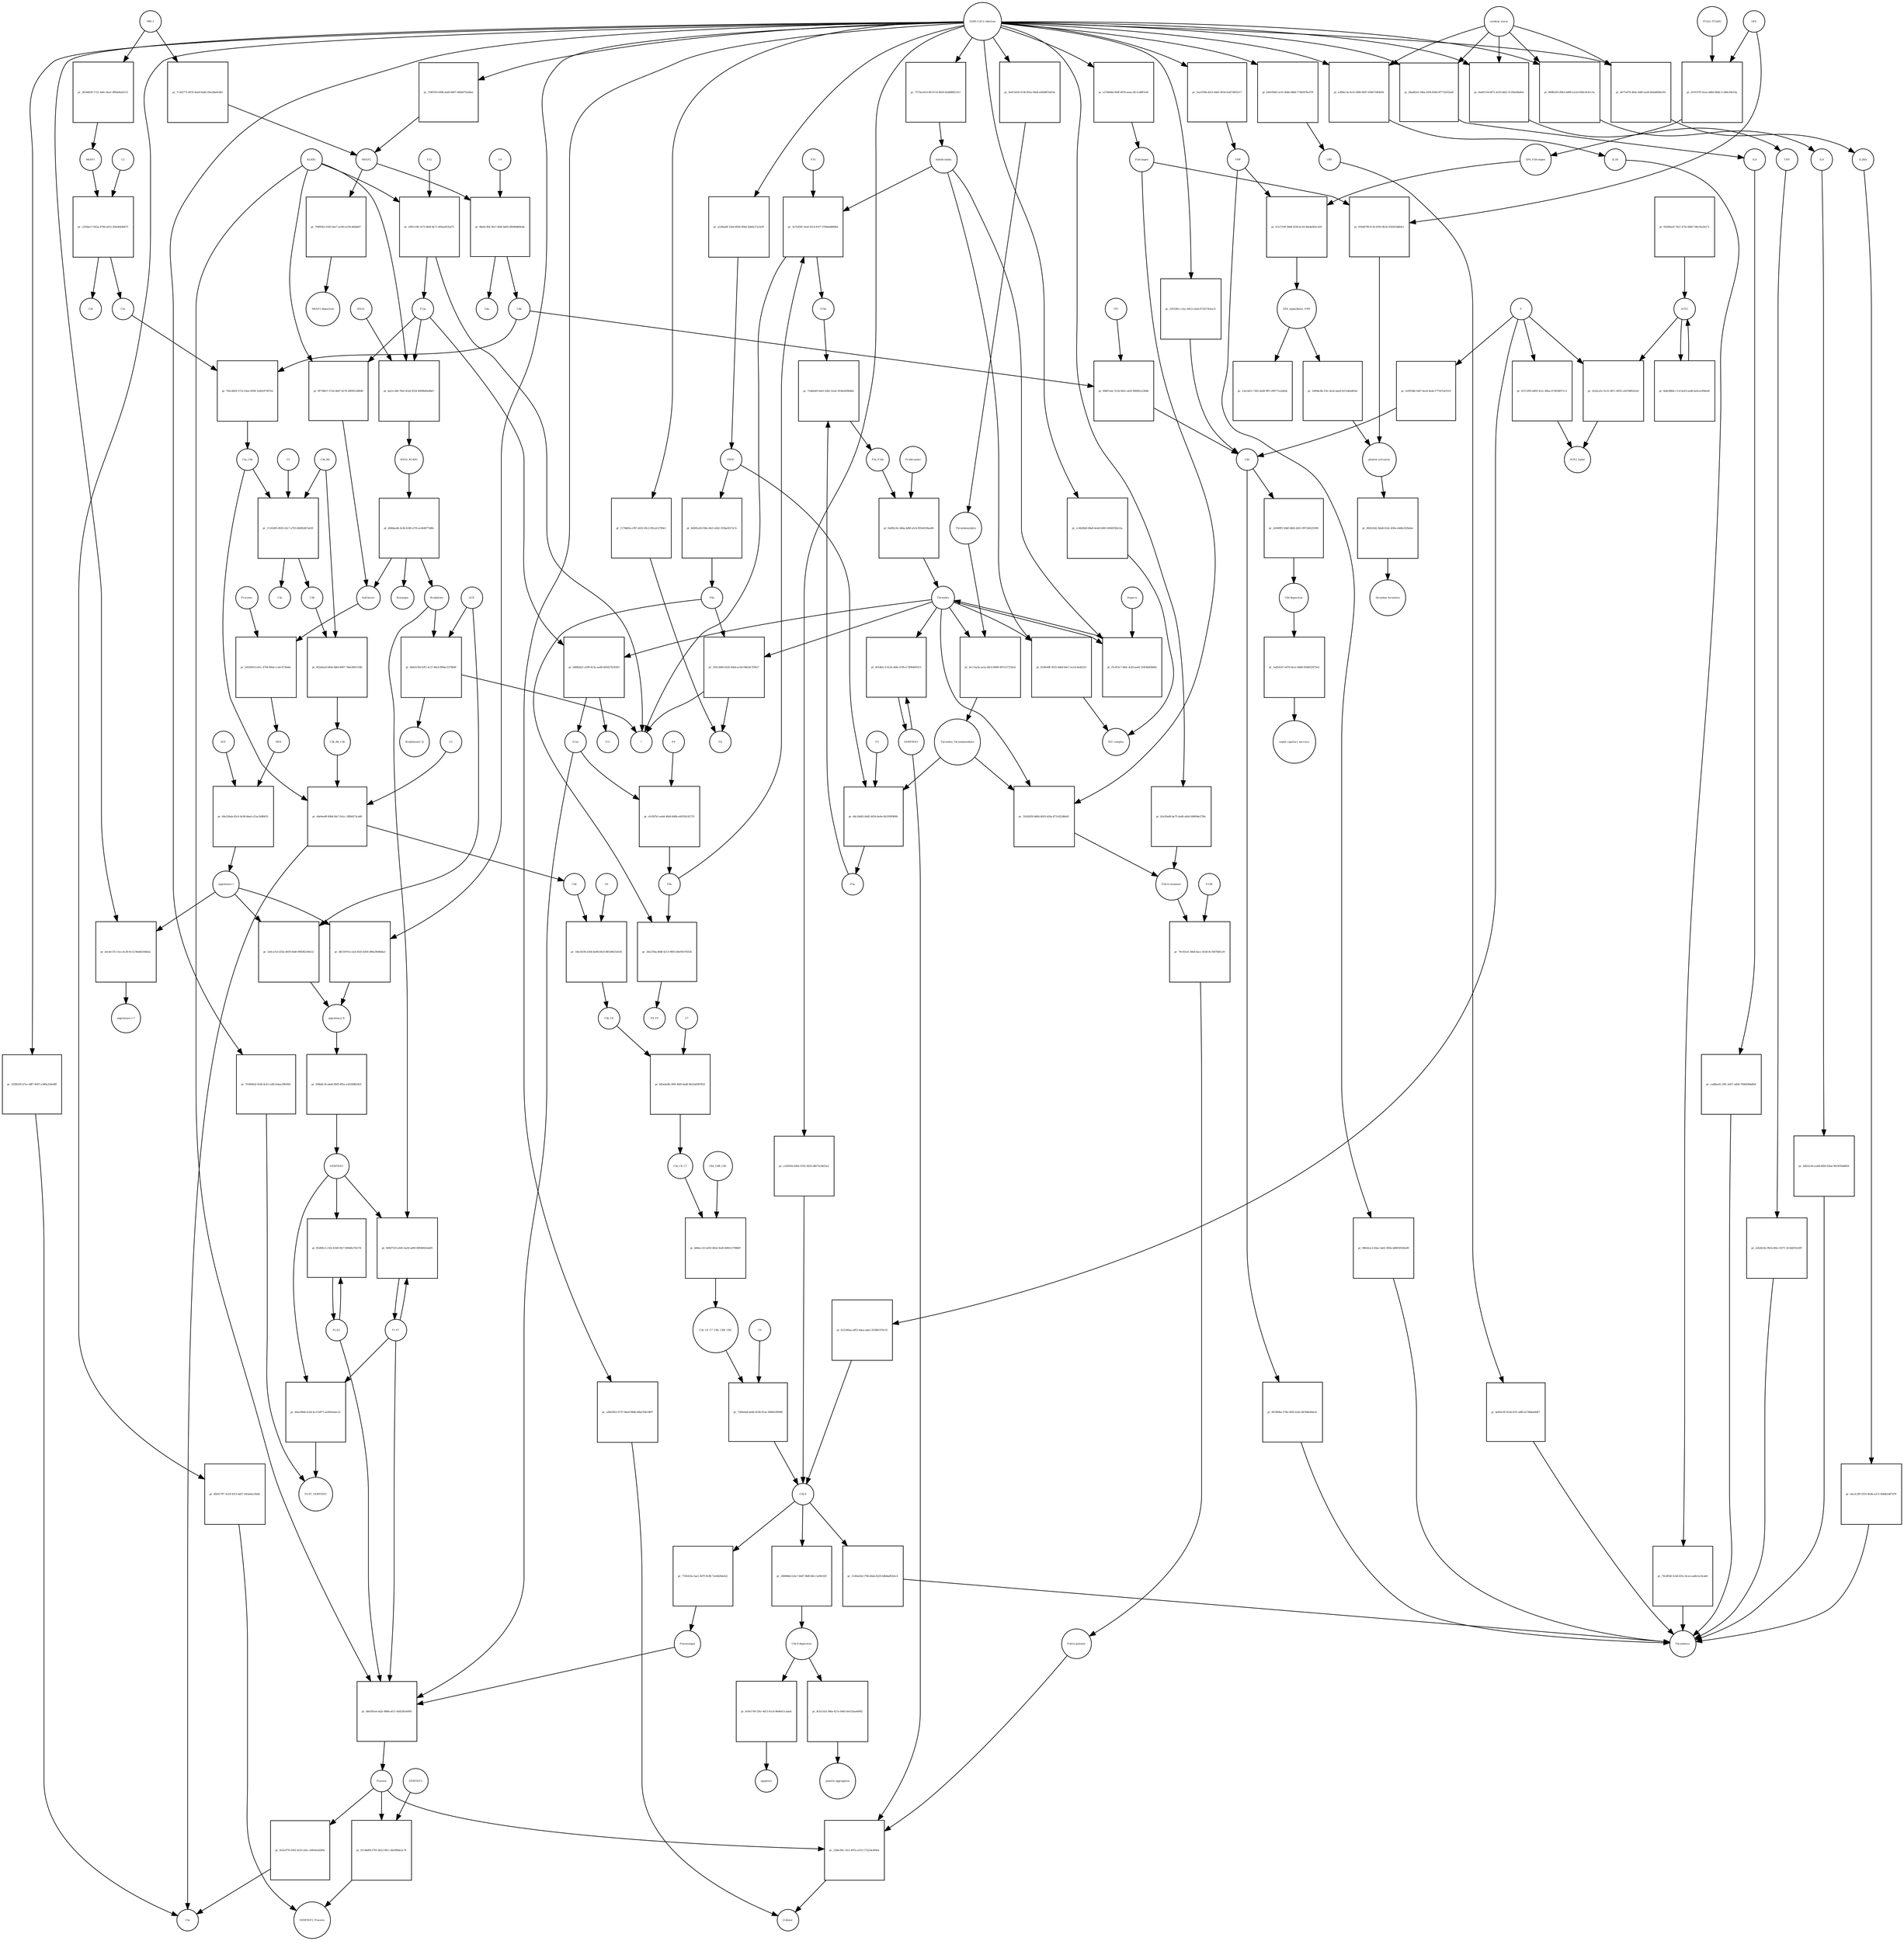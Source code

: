 strict digraph  {
C4b [annotation="", bipartite=0, cls=macromolecule, fontsize=4, label=C4b, shape=circle];
"pr_70a14829-3752-43ee-8296-32d5e9738724" [annotation="", bipartite=1, cls=process, fontsize=4, label="pr_70a14829-3752-43ee-8296-32d5e9738724", shape=square];
C2a [annotation="", bipartite=0, cls=macromolecule, fontsize=4, label=C2a, shape=circle];
C2a_C4b [annotation="", bipartite=0, cls=complex, fontsize=4, label=C2a_C4b, shape=circle];
C3b [annotation="", bipartite=0, cls=macromolecule, fontsize=4, label=C3b, shape=circle];
"pr_6f2a6ea4-b49e-4bfd-8967-74de2891518b" [annotation="", bipartite=1, cls=process, fontsize=4, label="pr_6f2a6ea4-b49e-4bfd-8967-74de2891518b", shape=square];
C3b_Bb [annotation="urn_miriam_pubmed_12440962|urn_miriam_brenda_3.4.21.47", bipartite=0, cls=complex, fontsize=4, label=C3b_Bb, shape=circle];
C3b_Bb_C3b [annotation="urn_miriam_pubmed_12440962|urn_miriam_brenda_34.4.21.47", bipartite=0, cls=complex, fontsize=4, label=C3b_Bb_C3b, shape=circle];
"pr_b9b07adc-512b-4b5c-a62f-f68081e230d6" [annotation="", bipartite=1, cls=process, fontsize=4, label="pr_b9b07adc-512b-4b5c-a62f-f68081e230d6", shape=square];
C4d [annotation="", bipartite=0, cls=macromolecule, fontsize=4, label=C4d, shape=circle];
CFI [annotation="urn_miriam_hgnc_HGNC%3A2771", bipartite=0, cls=macromolecule, fontsize=4, label=CFI, shape=circle];
"pr_2e949ff2-944f-48d5-b451-9972d4225090" [annotation="", bipartite=1, cls=process, fontsize=4, label="pr_2e949ff2-944f-48d5-b451-9972d4225090", shape=square];
"C4d deposition" [annotation="", bipartite=0, cls=phenotype, fontsize=4, label="C4d deposition", shape=circle];
"pr_1ad541b7-e870-4e1a-9d8d-954bf32875e0" [annotation="", bipartite=1, cls=process, fontsize=4, label="pr_1ad541b7-e870-4e1a-9d8d-954bf32875e0", shape=square];
"septal capillary necrosis" [annotation="", bipartite=0, cls=phenotype, fontsize=4, label="septal capillary necrosis", shape=circle];
"C5b-9" [annotation="", bipartite=0, cls=complex, fontsize=4, label="C5b-9", shape=circle];
"pr_200686b3-b2e7-44d7-9bf8-b8cc1e09c02f" [annotation="", bipartite=1, cls=process, fontsize=4, label="pr_200686b3-b2e7-44d7-9bf8-b8cc1e09c02f", shape=square];
"C5b-9 deposition" [annotation="", bipartite=0, cls=phenotype, fontsize=4, label="C5b-9 deposition", shape=circle];
"SARS-CoV-2 infection" [annotation=urn_miriam_taxonomy_2697049, bipartite=0, cls=phenotype, fontsize=4, label="SARS-CoV-2 infection", shape=circle];
"pr_42e20ad9-be75-4a40-a8a9-fd969de27fdc" [annotation="", bipartite=1, cls=process, fontsize=4, label="pr_42e20ad9-be75-4a40-a8a9-fd969de27fdc", shape=square];
"Fibrin monomer" [annotation="", bipartite=0, cls=macromolecule, fontsize=4, label="Fibrin monomer", shape=circle];
"pr_1178d65a-cf87-4432-85c2-f81a2c2780e1" [annotation="", bipartite=1, cls=process, fontsize=4, label="pr_1178d65a-cf87-4432-85c2-f81a2c2780e1", shape=square];
F8 [annotation="urn_miriam_hgnc_HGNC%3A3546", bipartite=0, cls=macromolecule, fontsize=4, label=F8, shape=circle];
"pr_7373ac64-fc89-47c6-9b59-0a9d88f52311" [annotation="", bipartite=1, cls=process, fontsize=4, label="pr_7373ac64-fc89-47c6-9b59-0a9d88f52311", shape=square];
Antithrombin [annotation="urn_miriam_hgnc_HGNC%3A775", bipartite=0, cls=macromolecule, fontsize=4, label=Antithrombin, shape=circle];
S [annotation="urn_miriam_uniprot_P0DTC2|urn_miriam_uniprot_P59594", bipartite=0, cls=macromolecule, fontsize=4, label=S, shape=circle];
"pr_027c5f95-b895-421c-88aa-473834f071c5" [annotation="", bipartite=1, cls="omitted process", fontsize=4, label="pr_027c5f95-b895-421c-88aa-473834f071c5", shape=square];
ACE2_Spike [annotation="", bipartite=0, cls=complex, fontsize=4, label=ACE2_Spike, shape=circle];
Bradykinin [annotation="urn_miriam_obo.chebi_CHEBI%3A3165", bipartite=0, cls=macromolecule, fontsize=4, label=Bradykinin, shape=circle];
"pr_0b0cb7b0-42f1-4c27-84cb-896ac5379b06" [annotation="", bipartite=1, cls=process, fontsize=4, label="pr_0b0cb7b0-42f1-4c27-84cb-896ac5379b06", shape=square];
"Bradykinin(1-5)" [annotation="", bipartite=0, cls=macromolecule, fontsize=4, label="Bradykinin(1-5)", shape=circle];
"?" [annotation="", bipartite=0, cls=macromolecule, fontsize=4, label="?", shape=circle];
ACE [annotation="urn_miriam_hgnc_HGNC%3A2707", bipartite=0, cls=macromolecule, fontsize=4, label=ACE, shape=circle];
ACE2 [annotation="urn_miriam_hgnc_HGNC%3A13557", bipartite=0, cls=macromolecule, fontsize=4, label=ACE2, shape=circle];
"pr_8ddc88bb-c7cd-4a43-aedb-be6ceef9beb9" [annotation="", bipartite=1, cls=process, fontsize=4, label="pr_8ddc88bb-c7cd-4a43-aedb-be6ceef9beb9", shape=square];
"pr_d1d2ca5c-0c31-467c-8953-c647b982e5a0" [annotation="", bipartite=1, cls=process, fontsize=4, label="pr_d1d2ca5c-0c31-467c-8953-c647b982e5a0", shape=square];
"pr_65d38ae0-7421-475e-b6f0-7d6c5fa2b171" [annotation="", bipartite=1, cls=process, fontsize=4, label="pr_65d38ae0-7421-475e-b6f0-7d6c5fa2b171", shape=square];
"angiotensin I" [annotation="urn_miriam_obo.chebi_CHEBI%3A2718", bipartite=0, cls="simple chemical", fontsize=4, label="angiotensin I", shape=circle];
"pr_abc4e135-13ca-4c28-9c12-94dd4344bfac" [annotation="", bipartite=1, cls=process, fontsize=4, label="pr_abc4e135-13ca-4c28-9c12-94dd4344bfac", shape=square];
"angiotensin I-7" [annotation="urn_miriam_obo.chebi_CHEBI%3A55438", bipartite=0, cls="simple chemical", fontsize=4, label="angiotensin I-7", shape=circle];
"pr_fa5f558b-54d7-4ee4-bede-f77567ed351d" [annotation="", bipartite=1, cls=process, fontsize=4, label="pr_fa5f558b-54d7-4ee4-bede-f77567ed351d", shape=square];
"pr_622180aa-a853-4dea-ada3-355881970c55" [annotation="", bipartite=1, cls=process, fontsize=4, label="pr_622180aa-a853-4dea-ada3-355881970c55", shape=square];
"pr_0c0e1740-25fc-4d13-b1cd-96d6411cadad" [annotation="", bipartite=1, cls=process, fontsize=4, label="pr_0c0e1740-25fc-4d13-b1cd-96d6411cadad", shape=square];
apoptosis [annotation="urn_miriam_obo.go_GO%3A0006915", bipartite=0, cls=phenotype, fontsize=4, label=apoptosis, shape=circle];
"pr_9cfa51b3-380a-427a-b445-be023aa44982" [annotation="", bipartite=1, cls=process, fontsize=4, label="pr_9cfa51b3-380a-427a-b445-be023aa44982", shape=square];
"platelet aggregation" [annotation="urn_miriam_obo.go_GO%3A0030168", bipartite=0, cls=phenotype, fontsize=4, label="platelet aggregation", shape=circle];
"pr_b49189d3-ac61-4b8e-b8b8-77d6397bc678" [annotation="", bipartite=1, cls=process, fontsize=4, label="pr_b49189d3-ac61-4b8e-b8b8-77d6397bc678", shape=square];
CRP [annotation="urn_miriam_hgnc_HGNC%3A2367", bipartite=0, cls=macromolecule, fontsize=4, label=CRP, shape=circle];
"pr_7f4f91f9-049b-4a60-8807-060b075a6dee" [annotation="", bipartite=1, cls=process, fontsize=4, label="pr_7f4f91f9-049b-4a60-8807-060b075a6dee", shape=square];
MASP2 [annotation=urn_miriam_hgnc_6902, bipartite=0, cls=macromolecule, fontsize=4, label=MASP2, shape=circle];
"pr_5aa1f39b-d3c0-44d1-9034-fed27df02217" [annotation="", bipartite=1, cls=process, fontsize=4, label="pr_5aa1f39b-d3c0-44d1-9034-fed27df02217", shape=square];
VWF [annotation="urn_miriam_hgnc_HGNC%3A12726", bipartite=0, cls=macromolecule, fontsize=4, label=VWF, shape=circle];
"pr_baf62c6f-4144-41f1-a8fb-b178d4a844f7" [annotation="", bipartite=1, cls=process, fontsize=4, label="pr_baf62c6f-4144-41f1-a8fb-b178d4a844f7", shape=square];
Thrombosis [annotation="urn_miriam_mesh_D013923|urn_miriam_mesh_D055806", bipartite=0, cls=phenotype, fontsize=4, label=Thrombosis, shape=circle];
"pr_08b41ac2-d3ac-4a61-985a-dd8050546a90" [annotation="", bipartite=1, cls=process, fontsize=4, label="pr_08b41ac2-d3ac-4a61-985a-dd8050546a90", shape=square];
"pr_a228aa8f-226d-4826-894d-2bdd127a1b29" [annotation="", bipartite=1, cls=process, fontsize=4, label="pr_a228aa8f-226d-4826-894d-2bdd127a1b29", shape=square];
PROC [annotation="urn_miriam_hgnc_HGNC%3A9451", bipartite=0, cls=macromolecule, fontsize=4, label=PROC, shape=circle];
"pr_22033fec-c2ac-4d13-a3ad-07325743ea15" [annotation="", bipartite=1, cls=process, fontsize=4, label="pr_22033fec-c2ac-4d13-a3ad-07325743ea15", shape=square];
Plasmin [annotation="urn_miriam_hgnc_HGNC%3A9051", bipartite=0, cls=macromolecule, fontsize=4, label=Plasmin, shape=circle];
"pr_911dbd95-f781-4622-90cc-b6ef80be2c78" [annotation="", bipartite=1, cls=process, fontsize=4, label="pr_911dbd95-f781-4622-90cc-b6ef80be2c78", shape=square];
SERPINF2 [annotation="urn_miriam_hgnc_HGNC%3A9075", bipartite=0, cls=macromolecule, fontsize=4, label=SERPINF2, shape=circle];
SERPINF2_Plasmin [annotation="", bipartite=0, cls=complex, fontsize=4, label=SERPINF2_Plasmin, shape=circle];
"pr_d9291797-3e18-4512-bd57-443a8ea1fbd0" [annotation="", bipartite=1, cls=process, fontsize=4, label="pr_d9291797-3e18-4512-bd57-443a8ea1fbd0", shape=square];
"pr_0a0c5d34-0138-495a-94e8-e40d987d410e" [annotation="", bipartite=1, cls=process, fontsize=4, label="pr_0a0c5d34-0138-495a-94e8-e40d987d410e", shape=square];
Thrombomodulin [annotation="urn_miriam_hgnc_HGNC%3A11784", bipartite=0, cls=macromolecule, fontsize=4, label=Thrombomodulin, shape=circle];
KLKB1 [annotation=urn_miriam_hgnc_6371, bipartite=0, cls=macromolecule, fontsize=4, label=KLKB1, shape=circle];
"pr_9f739b57-57e0-46d7-8278-28f091280fd0" [annotation="", bipartite=1, cls=process, fontsize=4, label="pr_9f739b57-57e0-46d7-8278-28f091280fd0", shape=square];
Kallikrein [annotation=urn_miriam_hgnc_6371, bipartite=0, cls=macromolecule, fontsize=4, label=Kallikrein, shape=circle];
F12a [annotation="urn_miriam_hgnc_HGNC%3A3530", bipartite=0, cls=macromolecule, fontsize=4, label=F12a, shape=circle];
"pr_cc4628d4-08a8-4e4d-b580-549d3f28e52a" [annotation="", bipartite=1, cls=process, fontsize=4, label="pr_cc4628d4-08a8-4e4d-b580-549d3f28e52a", shape=square];
"TAT complex" [annotation=urn_miriam_pubmed_22930518, bipartite=0, cls=complex, fontsize=4, label="TAT complex", shape=circle];
"pr_703b9d2d-503d-4c41-a2f6-fabae39030f2" [annotation="", bipartite=1, cls=process, fontsize=4, label="pr_703b9d2d-503d-4c41-a2f6-fabae39030f2", shape=square];
PLAT_SERPINE1 [annotation=urn_miriam_pubmed_22449964, bipartite=0, cls=complex, fontsize=4, label=PLAT_SERPINE1, shape=circle];
KNG1_KLKB1 [annotation=urn_miriam_pubmed_17598838, bipartite=0, cls=complex, fontsize=4, label=KNG1_KLKB1, shape=circle];
"pr_d48daa4b-5e3b-4349-a7f4-ac4448770dfe" [annotation="", bipartite=1, cls=process, fontsize=4, label="pr_d48daa4b-5e3b-4349-a7f4-ac4448770dfe", shape=square];
Kininogen [annotation="urn_miriam_hgnc_HGNC%3A6383", bipartite=0, cls=macromolecule, fontsize=4, label=Kininogen, shape=circle];
"pr_cef265fd-4483-4765-9d35-d8075cb855e2" [annotation="", bipartite=1, cls=process, fontsize=4, label="pr_cef265fd-4483-4765-9d35-d8075cb855e2", shape=square];
"pr_292fb295-b7ec-48f7-8307-a380a324e08f" [annotation="", bipartite=1, cls=process, fontsize=4, label="pr_292fb295-b7ec-48f7-8307-a380a324e08f", shape=square];
C5a [annotation="", bipartite=0, cls=macromolecule, fontsize=4, label=C5a, shape=circle];
PLAT [annotation="urn_miriam_hgnc_HGNC%3A9051", bipartite=0, cls=macromolecule, fontsize=4, label=PLAT, shape=circle];
"pr_069d7535-a9d1-4a30-ad95-80946824ab05" [annotation="", bipartite=1, cls=process, fontsize=4, label="pr_069d7535-a9d1-4a30-ad95-80946824ab05", shape=square];
SERPINE1 [annotation="urn_miriam_hgnc_HGNC%3A8593", bipartite=0, cls=macromolecule, fontsize=4, label=SERPINE1, shape=circle];
AGT [annotation="urn_miriam_hgnc_HGNC%3A333", bipartite=0, cls=macromolecule, fontsize=4, label=AGT, shape=circle];
"pr_b9a336ab-62c0-4c08-bbe4-cf1ac5d80652" [annotation="", bipartite=1, cls=process, fontsize=4, label="pr_b9a336ab-62c0-4c08-bbe4-cf1ac5d80652", shape=square];
REN [annotation="urn_miriam_hgnc_HGNC%3A9958", bipartite=0, cls=macromolecule, fontsize=4, label=REN, shape=circle];
C2 [annotation="urn_miriam_hgnc_HGNC%3A1248", bipartite=0, cls=macromolecule, fontsize=4, label=C2, shape=circle];
"pr_c292ba17-642a-479d-a812-2f4e46b4d475" [annotation="", bipartite=1, cls=process, fontsize=4, label="pr_c292ba17-642a-479d-a812-2f4e46b4d475", shape=square];
C2b [annotation="", bipartite=0, cls=macromolecule, fontsize=4, label=C2b, shape=circle];
MASP1 [annotation="urn_miriam_hgnc_HGNC%3A6901", bipartite=0, cls=macromolecule, fontsize=4, label=MASP1, shape=circle];
MBL2 [annotation=urn_miriam_hgnc_6902, bipartite=0, cls=macromolecule, fontsize=4, label=MBL2, shape=circle];
"pr_7c3d2771-667b-4aa8-8ad6-29ac8befe9b5" [annotation="", bipartite=1, cls=process, fontsize=4, label="pr_7c3d2771-667b-4aa8-8ad6-29ac8befe9b5", shape=square];
"pr_2629d039-1721-4a6c-8ea1-df9a64eb3121" [annotation="", bipartite=1, cls=process, fontsize=4, label="pr_2629d039-1721-4a6c-8ea1-df9a64eb3121", shape=square];
F10 [annotation="urn_miriam_hgnc_HGNC%3A3528", bipartite=0, cls=macromolecule, fontsize=4, label=F10, shape=circle];
"pr_3a75d581-5eef-4514-81f7-5708ebd869bd" [annotation="", bipartite=1, cls=process, fontsize=4, label="pr_3a75d581-5eef-4514-81f7-5708ebd869bd", shape=square];
F10a [annotation="urn_miriam_hgnc_HGNC%3A3528", bipartite=0, cls=macromolecule, fontsize=4, label=F10a, shape=circle];
F9a [annotation="", bipartite=0, cls=macromolecule, fontsize=4, label=F9a, shape=circle];
C3 [annotation="urn_miriam_hgnc_HGNC%3A1318", bipartite=0, cls=macromolecule, fontsize=4, label=C3, shape=circle];
"pr_111654f5-8025-43c7-a793-6b982d67ab59" [annotation="", bipartite=1, cls=process, fontsize=4, label="pr_111654f5-8025-43c7-a793-6b982d67ab59", shape=square];
C3a [annotation="", bipartite=0, cls=macromolecule, fontsize=4, label=C3a, shape=circle];
Prorenin [annotation="", bipartite=0, cls=macromolecule, fontsize=4, label=Prorenin, shape=circle];
"pr_2d320010-e41c-4794-89a6-ccafc4730abc" [annotation="", bipartite=1, cls=process, fontsize=4, label="pr_2d320010-e41c-4794-89a6-ccafc4730abc", shape=square];
F8a [annotation="urn_miriam_hgnc_HGNC%3A3546", bipartite=0, cls=macromolecule, fontsize=4, label=F8a, shape=circle];
"pr_393c5680-6220-44eb-ac0d-0462dc7f9427" [annotation="", bipartite=1, cls=process, fontsize=4, label="pr_393c5680-6220-44eb-ac0d-0462dc7f9427", shape=square];
Thrombin [annotation="urn_miriam_hgnc_HGNC%3A3535", bipartite=0, cls=macromolecule, fontsize=4, label=Thrombin, shape=circle];
"pr_f5c953c7-6fdc-4cfd-aae8-25454b85b862" [annotation="", bipartite=1, cls=process, fontsize=4, label="pr_f5c953c7-6fdc-4cfd-aae8-25454b85b862", shape=square];
Heparin [annotation="urn_miriam_pubmed_708377|urn_miriam_obo.chebi_CHEBI%3A28304", bipartite=0, cls="simple chemical", fontsize=4, label=Heparin, shape=circle];
"pr_2e0ca7a5-d35e-4659-84df-096082260e32" [annotation="", bipartite=1, cls=process, fontsize=4, label="pr_2e0ca7a5-d35e-4659-84df-096082260e32", shape=square];
"angiotensin II" [annotation="urn_miriam_obo.chebi_CHEBI%3A2718", bipartite=0, cls="simple chemical", fontsize=4, label="angiotensin II", shape=circle];
IL2RA [annotation="urn_miriam_hgnc_HGNC%3A6008", bipartite=0, cls=macromolecule, fontsize=4, label=IL2RA, shape=circle];
"pr_ebc2c2f9-5555-4b3b-a313-5b6db1d67d78" [annotation="", bipartite=1, cls=process, fontsize=4, label="pr_ebc2c2f9-5555-4b3b-a313-5b6db1d67d78", shape=square];
PLAU [annotation="", bipartite=0, cls=macromolecule, fontsize=4, label=PLAU, shape=circle];
"pr_ffa90fc2-c51b-4168-9417-8946fa79227d" [annotation="", bipartite=1, cls=process, fontsize=4, label="pr_ffa90fc2-c51b-4168-9417-8946fa79227d", shape=square];
F12 [annotation="urn_miriam_hgnc_HGNC%3A3530", bipartite=0, cls=macromolecule, fontsize=4, label=F12, shape=circle];
"pr_ef65c108-1473-4b2f-8a71-d93aa053a471" [annotation="", bipartite=1, cls=process, fontsize=4, label="pr_ef65c108-1473-4b2f-8a71-d93aa053a471", shape=square];
"pr_06882b21-a590-4c3a-aa48-405d27b18263" [annotation="", bipartite=1, cls=process, fontsize=4, label="pr_06882b21-a590-4c3a-aa48-405d27b18263", shape=square];
F11 [annotation="urn_miriam_hgnc_HGNC%3A3529", bipartite=0, cls=macromolecule, fontsize=4, label=F11, shape=circle];
F11a [annotation="urn_miriam_hgnc_HGNC%3A3529", bipartite=0, cls=macromolecule, fontsize=4, label=F11a, shape=circle];
C4 [annotation="", bipartite=0, cls=macromolecule, fontsize=4, label=C4, shape=circle];
"pr_8be6c304-36e7-4b4f-bb05-6fb9fd8d9ede" [annotation="", bipartite=1, cls=process, fontsize=4, label="pr_8be6c304-36e7-4b4f-bb05-6fb9fd8d9ede", shape=square];
C4a [annotation="", bipartite=0, cls=macromolecule, fontsize=4, label=C4a, shape=circle];
"pr_46ac89dd-ecb4-4ccf-b877-ae5fb2ebec21" [annotation="", bipartite=1, cls=process, fontsize=4, label="pr_46ac89dd-ecb4-4ccf-b877-ae5fb2ebec21", shape=square];
"pr_26e21fba-88df-4213-9893-08e956705f2b" [annotation="", bipartite=1, cls=process, fontsize=4, label="pr_26e21fba-88df-4213-9893-08e956705f2b", shape=square];
F8_F9 [annotation=urn_miriam_pubmed_22471307, bipartite=0, cls=complex, fontsize=4, label=F8_F9, shape=circle];
"pr_71dbebf0-0a01-42bc-b1a6-3936e4096dbd" [annotation="", bipartite=1, cls=process, fontsize=4, label="pr_71dbebf0-0a01-42bc-b1a6-3936e4096dbd", shape=square];
F5a [annotation="urn_miriam_hgnc_HGNC%3A3542", bipartite=0, cls=macromolecule, fontsize=4, label=F5a, shape=circle];
F5a_F10a [annotation=urn_miriam_pubmed_2303476, bipartite=0, cls=complex, fontsize=4, label=F5a_F10a, shape=circle];
F5 [annotation="urn_miriam_hgnc_HGNC%3A3541", bipartite=0, cls=macromolecule, fontsize=4, label=F5, shape=circle];
"pr_d6c34645-0d45-4034-8e9e-0b31f6f969fc" [annotation="", bipartite=1, cls=process, fontsize=4, label="pr_d6c34645-0d45-4034-8e9e-0b31f6f969fc", shape=square];
Thrombin_Thrombomodulin [annotation="urn_miriam_pubmed_6282863|urn_miriam_taxonomy_9986", bipartite=0, cls=complex, fontsize=4, label=Thrombin_Thrombomodulin, shape=circle];
SERPINH1 [annotation="urn_miriam_hgnc_HGNC%3A1546", bipartite=0, cls=macromolecule, fontsize=4, label=SERPINH1, shape=circle];
"pr_401db1c3-0c3a-4d4c-b7f6-e73f96400313" [annotation="", bipartite=1, cls=process, fontsize=4, label="pr_401db1c3-0c3a-4d4c-b7f6-e73f96400313", shape=square];
IL1B [annotation=urn_miriam_hgnc_5992, bipartite=0, cls=macromolecule, fontsize=4, label=IL1B, shape=circle];
"pr_78cdf5bf-5cb0-435c-8cee-ea4b1ec8cab9" [annotation="", bipartite=1, cls=process, fontsize=4, label="pr_78cdf5bf-5cb0-435c-8cee-ea4b1ec8cab9", shape=square];
IL6 [annotation=urn_miriam_hgnc_6018, bipartite=0, cls=macromolecule, fontsize=4, label=IL6, shape=circle];
"pr_cad8aed1-29fc-4d57-a0b9-769d5964d0ef" [annotation="", bipartite=1, cls=process, fontsize=4, label="pr_cad8aed1-29fc-4d57-a0b9-769d5964d0ef", shape=square];
TNF [annotation=urn_miriam_hgnc_11892, bipartite=0, cls=macromolecule, fontsize=4, label=TNF, shape=circle];
"pr_e2b2b16a-90cb-49ec-8371-321dd355e5f9" [annotation="", bipartite=1, cls=process, fontsize=4, label="pr_e2b2b16a-90cb-49ec-8371-321dd355e5f9", shape=square];
IL8 [annotation="urn_miriam_hgnc_HGNC%3A6025", bipartite=0, cls=macromolecule, fontsize=4, label=IL8, shape=circle];
"pr_3db32c9e-ea08-4850-92ba-9819f30d6859" [annotation="", bipartite=1, cls=process, fontsize=4, label="pr_3db32c9e-ea08-4850-92ba-9819f30d6859", shape=square];
Fibrinogen [annotation=urn_miriam_pubmed_19296670, bipartite=0, cls=complex, fontsize=4, label=Fibrinogen, shape=circle];
"pr_31b2fd39-b864-4005-b59a-8731d22db0d1" [annotation="", bipartite=1, cls=process, fontsize=4, label="pr_31b2fd39-b864-4005-b59a-8731d22db0d1", shape=square];
C5 [annotation="urn_miriam_hgnc_HGNC%3A1331", bipartite=0, cls=macromolecule, fontsize=4, label=C5, shape=circle];
"pr_dde9ee8f-60b8-40c7-b5cc-58fbf473cdd0" [annotation="", bipartite=1, cls=process, fontsize=4, label="pr_dde9ee8f-60b8-40c7-b5cc-58fbf473cdd0", shape=square];
C5b [annotation="", bipartite=0, cls=macromolecule, fontsize=4, label=C5b, shape=circle];
"pr_18ec8336-a564-4e86-8410-881b9625e636" [annotation="", bipartite=1, cls=process, fontsize=4, label="pr_18ec8336-a564-4e86-8410-881b9625e636", shape=square];
C6 [annotation="urn_miriam_hgnc_HGNC%3A1339", bipartite=0, cls=macromolecule, fontsize=4, label=C6, shape=circle];
C5b_C6 [annotation="", bipartite=0, cls=complex, fontsize=4, label=C5b_C6, shape=circle];
"pr_845a4a9b-30f6-46f6-bad6-9b23a8387822" [annotation="", bipartite=1, cls=process, fontsize=4, label="pr_845a4a9b-30f6-46f6-bad6-9b23a8387822", shape=square];
C7 [annotation="urn_miriam_hgnc_HGNC%3A1346", bipartite=0, cls=macromolecule, fontsize=4, label=C7, shape=circle];
C5b_C6_C7 [annotation=urn_miriam_pubmed_28630159, bipartite=0, cls=complex, fontsize=4, label=C5b_C6_C7, shape=circle];
"pr_6d9acc25-ed10-402e-9a26-b065c5798bf9" [annotation="", bipartite=1, cls=process, fontsize=4, label="pr_6d9acc25-ed10-402e-9a26-b065c5798bf9", shape=square];
C8A_C8B_C8G [annotation="", bipartite=0, cls=complex, fontsize=4, label=C8A_C8B_C8G, shape=circle];
C5b_C6_C7_C8A_C8B_C8G [annotation=urn_miriam_pubmed_28630159, bipartite=0, cls=complex, fontsize=4, label=C5b_C6_C7_C8A_C8B_C8G, shape=circle];
"pr_7260afa8-be66-4538-912a-5f88d10f996f" [annotation="", bipartite=1, cls=process, fontsize=4, label="pr_7260afa8-be66-4538-912a-5f88d10f996f", shape=square];
C9 [annotation="urn_miriam_hgnc_HGNC%3A1358", bipartite=0, cls=macromolecule, fontsize=4, label=C9, shape=circle];
"pr_d813597d-c2ed-45d3-8200-d96a39d84da3" [annotation="", bipartite=1, cls=process, fontsize=4, label="pr_d813597d-c2ed-45d3-8200-d96a39d84da3", shape=square];
"cytokine storm" [annotation=urn_miriam_pubmed_2504360, bipartite=0, cls=phenotype, fontsize=4, label="cytokine storm", shape=circle];
"pr_a389ec5e-0c41-4f80-9687-8306718f4d34" [annotation="", bipartite=1, cls=process, fontsize=4, label="pr_a389ec5e-0c41-4f80-9687-8306718f4d34", shape=square];
"pr_a3b63922-0737-4ba8-98db-40ba7b8c0497" [annotation="", bipartite=1, cls=process, fontsize=4, label="pr_a3b63922-0737-4ba8-98db-40ba7b8c0497", shape=square];
"D-dimer" [annotation=urn_miriam_pubmed_19008457, bipartite=0, cls=macromolecule, fontsize=4, label="D-dimer", shape=circle];
"pr_e27d0d4d-858f-497b-aeae-4fc1cd887a45" [annotation="", bipartite=1, cls=process, fontsize=4, label="pr_e27d0d4d-858f-497b-aeae-4fc1cd887a45", shape=square];
"pr_6badfee5-396a-42f4-828b-9f7732932a6f" [annotation="", bipartite=1, cls=process, fontsize=4, label="pr_6badfee5-396a-42f4-828b-9f7732932a6f", shape=square];
"pr_889fb203-89b3-4d08-a2cb-0306c8c81c5a" [annotation="", bipartite=1, cls=process, fontsize=4, label="pr_889fb203-89b3-4d08-a2cb-0306c8c81c5a", shape=square];
"pr_d477a679-464e-4d0f-aed4-bfab6898e355" [annotation="", bipartite=1, cls=process, fontsize=4, label="pr_d477a679-464e-4d0f-aed4-bfab6898e355", shape=square];
Plasminogen [annotation="urn_miriam_hgnc_HGNC%3A9071", bipartite=0, cls=macromolecule, fontsize=4, label=Plasminogen, shape=circle];
"pr_484305a4-ad2e-488b-a611-fa6f285a6995" [annotation="", bipartite=1, cls=process, fontsize=4, label="pr_484305a4-ad2e-488b-a611-fa6f285a6995", shape=square];
"pr_010fe48f-3055-4de8-b4e7-ece2c6a40223" [annotation="", bipartite=1, cls=process, fontsize=4, label="pr_010fe48f-3055-4de8-b4e7-ece2c6a40223", shape=square];
Prothrombin [annotation="urn_miriam_hgnc_HGNC%3A3535", bipartite=0, cls=macromolecule, fontsize=4, label=Prothrombin, shape=circle];
"pr_0a892c6c-b6ba-4d8f-a5cb-f054d194ae80" [annotation="", bipartite=1, cls=process, fontsize=4, label="pr_0a892c6c-b6ba-4d8f-a5cb-f054d194ae80", shape=square];
"pr_8d385e26-f38e-44cf-a5b2-355ba5017a7e" [annotation="", bipartite=1, cls=process, fontsize=4, label="pr_8d385e26-f38e-44cf-a5b2-355ba5017a7e", shape=square];
"pr_994b8c30-ada8-4905-8f5a-a341f68b2425" [annotation="", bipartite=1, cls=process, fontsize=4, label="pr_994b8c30-ada8-4905-8f5a-a341f68b2425", shape=square];
"pr_4cc7ea3a-aa1a-44c0-8608-997e15721bcb" [annotation="", bipartite=1, cls=process, fontsize=4, label="pr_4cc7ea3a-aa1a-44c0-8608-997e15721bcb", shape=square];
F9 [annotation="urn_miriam_hgnc_HGNC%3A35531", bipartite=0, cls=macromolecule, fontsize=4, label=F9, shape=circle];
"pr_cfc097b1-eeb4-460d-8d0b-e00354145733" [annotation="", bipartite=1, cls=process, fontsize=4, label="pr_cfc097b1-eeb4-460d-8d0b-e00354145733", shape=square];
"pr_da21c266-76ef-452d-9524-4008b49e6bb7" [annotation="", bipartite=1, cls=process, fontsize=4, label="pr_da21c266-76ef-452d-9524-4008b49e6bb7", shape=square];
KNG1 [annotation="urn_miriam_hgnc.symbol_6383", bipartite=0, cls=macromolecule, fontsize=4, label=KNG1, shape=circle];
"pr_7f4f0562-0345-4ee7-ac80-ea19c44bbd47" [annotation="", bipartite=1, cls=process, fontsize=4, label="pr_7f4f0562-0345-4ee7-ac80-ea19c44bbd47", shape=square];
"MASP2 deposition" [annotation="", bipartite=0, cls=phenotype, fontsize=4, label="MASP2 deposition", shape=circle];
"pr_0b7df06a-578e-492f-b2a6-d478db3b6c6c" [annotation="", bipartite=1, cls=process, fontsize=4, label="pr_0b7df06a-578e-492f-b2a6-d478db3b6c6c", shape=square];
"pr_77d5416a-5ae1-407f-9c89-72a9d2fde422" [annotation="", bipartite=1, cls=process, fontsize=4, label="pr_77d5416a-5ae1-407f-9c89-72a9d2fde422", shape=square];
"pr_3149a43d-1796-40ab-8220-b8b6a8f2b5c4" [annotation="", bipartite=1, cls=process, fontsize=4, label="pr_3149a43d-1796-40ab-8220-b8b6a8f2b5c4", shape=square];
"pr_922e1f76-5492-4210-a81c-e6fe4eed2f0e" [annotation="", bipartite=1, cls=process, fontsize=4, label="pr_922e1f76-5492-4210-a81c-e6fe4eed2f0e", shape=square];
"pr_8a6d7c64-8f72-4c95-bbf2-511f6e69a8eb" [annotation="", bipartite=1, cls=process, fontsize=4, label="pr_8a6d7c64-8f72-4c95-bbf2-511f6e69a8eb", shape=square];
"pr_70c93cef-346d-4acc-8cb0-8c1667b85c29" [annotation="", bipartite=1, cls=process, fontsize=4, label="pr_70c93cef-346d-4acc-8cb0-8c1667b85c29", shape=square];
"Fibrin polymer" [annotation="", bipartite=0, cls=macromolecule, fontsize=4, label="Fibrin polymer", shape=circle];
F13B [annotation="", bipartite=0, cls=macromolecule, fontsize=4, label=F13B, shape=circle];
"pr_23b6c80c-1fe1-497a-a315-17322dc6f46a" [annotation="", bipartite=1, cls=process, fontsize=4, label="pr_23b6c80c-1fe1-497a-a315-17322dc6f46a", shape=square];
GP6_alpha2beta1_VWF [annotation="", bipartite=0, cls=complex, fontsize=4, label=GP6_alpha2beta1_VWF, shape=circle];
"pr_13ec0ef1-7362-4a68-9ff1-099771a2db2b" [annotation="", bipartite=1, cls="omitted process", fontsize=4, label="pr_13ec0ef1-7362-4a68-9ff1-099771a2db2b", shape=square];
"pr_1d90bc8b-15fc-4a3e-baa9-b57edfad83af" [annotation="", bipartite=1, cls=process, fontsize=4, label="pr_1d90bc8b-15fc-4a3e-baa9-b57edfad83af", shape=square];
"platelet activation" [annotation="urn_miriam_obo.go_GO%3A0030168", bipartite=0, cls=phenotype, fontsize=4, label="platelet activation", shape=circle];
"pr_062b1b42-8da8-41dc-b58e-e4d6e163bebe" [annotation="", bipartite=1, cls=process, fontsize=4, label="pr_062b1b42-8da8-41dc-b58e-e4d6e163bebe", shape=square];
"thrombus formation" [annotation="", bipartite=0, cls=phenotype, fontsize=4, label="thrombus formation", shape=circle];
"pr_654d4796-fc56-4393-8b34-0543034dfdce" [annotation="", bipartite=1, cls=process, fontsize=4, label="pr_654d4796-fc56-4393-8b34-0543034dfdce", shape=square];
GP6 [annotation=urn_miriam_hgnc_14388, bipartite=0, cls=macromolecule, fontsize=4, label=GP6, shape=circle];
"pr_d19107f5-0cea-4db0-84db-1c5b6c94e10a" [annotation="", bipartite=1, cls=process, fontsize=4, label="pr_d19107f5-0cea-4db0-84db-1c5b6c94e10a", shape=square];
ITGA2_ITGAB1 [annotation="urn_miriam_intact_EBI-16428357", bipartite=0, cls=complex, fontsize=4, label=ITGA2_ITGAB1, shape=circle];
GP6_Fibrinogen [annotation="", bipartite=0, cls=complex, fontsize=4, label=GP6_Fibrinogen, shape=circle];
"pr_b7a7319f-3bb8-4236-bc2d-4deda9d5c418" [annotation="", bipartite=1, cls=process, fontsize=4, label="pr_b7a7319f-3bb8-4236-bc2d-4deda9d5c418", shape=square];
C4b -> "pr_70a14829-3752-43ee-8296-32d5e9738724"  [annotation="", interaction_type=consumption];
C4b -> "pr_b9b07adc-512b-4b5c-a62f-f68081e230d6"  [annotation="", interaction_type=consumption];
"pr_70a14829-3752-43ee-8296-32d5e9738724" -> C2a_C4b  [annotation="", interaction_type=production];
C2a -> "pr_70a14829-3752-43ee-8296-32d5e9738724"  [annotation="", interaction_type=consumption];
C2a_C4b -> "pr_111654f5-8025-43c7-a793-6b982d67ab59"  [annotation=urn_miriam_pubmed_12440962, interaction_type=catalysis];
C2a_C4b -> "pr_dde9ee8f-60b8-40c7-b5cc-58fbf473cdd0"  [annotation=urn_miriam_pubmed_28630159, interaction_type=catalysis];
C3b -> "pr_6f2a6ea4-b49e-4bfd-8967-74de2891518b"  [annotation="", interaction_type=consumption];
"pr_6f2a6ea4-b49e-4bfd-8967-74de2891518b" -> C3b_Bb_C3b  [annotation="", interaction_type=production];
C3b_Bb -> "pr_6f2a6ea4-b49e-4bfd-8967-74de2891518b"  [annotation="", interaction_type=consumption];
C3b_Bb -> "pr_111654f5-8025-43c7-a793-6b982d67ab59"  [annotation=urn_miriam_pubmed_12440962, interaction_type=catalysis];
C3b_Bb_C3b -> "pr_dde9ee8f-60b8-40c7-b5cc-58fbf473cdd0"  [annotation=urn_miriam_pubmed_28630159, interaction_type=catalysis];
"pr_b9b07adc-512b-4b5c-a62f-f68081e230d6" -> C4d  [annotation="", interaction_type=production];
C4d -> "pr_2e949ff2-944f-48d5-b451-9972d4225090"  [annotation="", interaction_type=consumption];
C4d -> "pr_0b7df06a-578e-492f-b2a6-d478db3b6c6c"  [annotation="", interaction_type=consumption];
CFI -> "pr_b9b07adc-512b-4b5c-a62f-f68081e230d6"  [annotation=urn_miriam_pubmed_19362461, interaction_type=catalysis];
"pr_2e949ff2-944f-48d5-b451-9972d4225090" -> "C4d deposition"  [annotation="", interaction_type=production];
"C4d deposition" -> "pr_1ad541b7-e870-4e1a-9d8d-954bf32875e0"  [annotation="", interaction_type=consumption];
"pr_1ad541b7-e870-4e1a-9d8d-954bf32875e0" -> "septal capillary necrosis"  [annotation="", interaction_type=production];
"C5b-9" -> "pr_200686b3-b2e7-44d7-9bf8-b8cc1e09c02f"  [annotation="", interaction_type=consumption];
"C5b-9" -> "pr_77d5416a-5ae1-407f-9c89-72a9d2fde422"  [annotation="", interaction_type=consumption];
"C5b-9" -> "pr_3149a43d-1796-40ab-8220-b8b6a8f2b5c4"  [annotation="", interaction_type=consumption];
"pr_200686b3-b2e7-44d7-9bf8-b8cc1e09c02f" -> "C5b-9 deposition"  [annotation="", interaction_type=production];
"C5b-9 deposition" -> "pr_0c0e1740-25fc-4d13-b1cd-96d6411cadad"  [annotation="", interaction_type=consumption];
"C5b-9 deposition" -> "pr_9cfa51b3-380a-427a-b445-be023aa44982"  [annotation="", interaction_type=consumption];
"SARS-CoV-2 infection" -> "pr_42e20ad9-be75-4a40-a8a9-fd969de27fdc"  [annotation="", interaction_type=consumption];
"SARS-CoV-2 infection" -> "pr_1178d65a-cf87-4432-85c2-f81a2c2780e1"  [annotation="", interaction_type=consumption];
"SARS-CoV-2 infection" -> "pr_7373ac64-fc89-47c6-9b59-0a9d88f52311"  [annotation="", interaction_type=consumption];
"SARS-CoV-2 infection" -> "pr_abc4e135-13ca-4c28-9c12-94dd4344bfac"  [annotation=urn_miriam_pubmed_23392115, interaction_type=inhibition];
"SARS-CoV-2 infection" -> "pr_b49189d3-ac61-4b8e-b8b8-77d6397bc678"  [annotation="", interaction_type=consumption];
"SARS-CoV-2 infection" -> "pr_7f4f91f9-049b-4a60-8807-060b075a6dee"  [annotation="", interaction_type=consumption];
"SARS-CoV-2 infection" -> "pr_5aa1f39b-d3c0-44d1-9034-fed27df02217"  [annotation="", interaction_type=consumption];
"SARS-CoV-2 infection" -> "pr_a228aa8f-226d-4826-894d-2bdd127a1b29"  [annotation="", interaction_type=consumption];
"SARS-CoV-2 infection" -> "pr_22033fec-c2ac-4d13-a3ad-07325743ea15"  [annotation="", interaction_type=consumption];
"SARS-CoV-2 infection" -> "pr_d9291797-3e18-4512-bd57-443a8ea1fbd0"  [annotation="", interaction_type=consumption];
"SARS-CoV-2 infection" -> "pr_0a0c5d34-0138-495a-94e8-e40d987d410e"  [annotation="", interaction_type=consumption];
"SARS-CoV-2 infection" -> "pr_cc4628d4-08a8-4e4d-b580-549d3f28e52a"  [annotation="", interaction_type=consumption];
"SARS-CoV-2 infection" -> "pr_703b9d2d-503d-4c41-a2f6-fabae39030f2"  [annotation="", interaction_type=consumption];
"SARS-CoV-2 infection" -> "pr_cef265fd-4483-4765-9d35-d8075cb855e2"  [annotation="", interaction_type=consumption];
"SARS-CoV-2 infection" -> "pr_292fb295-b7ec-48f7-8307-a380a324e08f"  [annotation="", interaction_type=consumption];
"SARS-CoV-2 infection" -> "pr_d813597d-c2ed-45d3-8200-d96a39d84da3"  [annotation=urn_miriam_pubmed_32048163, interaction_type=catalysis];
"SARS-CoV-2 infection" -> "pr_a389ec5e-0c41-4f80-9687-8306718f4d34"  [annotation=urn_miriam_pubmed_32171193, interaction_type=stimulation];
"SARS-CoV-2 infection" -> "pr_a3b63922-0737-4ba8-98db-40ba7b8c0497"  [annotation="", interaction_type=consumption];
"SARS-CoV-2 infection" -> "pr_e27d0d4d-858f-497b-aeae-4fc1cd887a45"  [annotation="", interaction_type=consumption];
"SARS-CoV-2 infection" -> "pr_6badfee5-396a-42f4-828b-9f7732932a6f"  [annotation=urn_miriam_pubmed_32286245, interaction_type=stimulation];
"SARS-CoV-2 infection" -> "pr_889fb203-89b3-4d08-a2cb-0306c8c81c5a"  [annotation=urn_miriam_pubmed_32286245, interaction_type=stimulation];
"SARS-CoV-2 infection" -> "pr_d477a679-464e-4d0f-aed4-bfab6898e355"  [annotation=urn_miriam_pubmed_32286245, interaction_type=stimulation];
"SARS-CoV-2 infection" -> "pr_8a6d7c64-8f72-4c95-bbf2-511f6e69a8eb"  [annotation=urn_miriam_pubmed_32504360, interaction_type=stimulation];
"pr_42e20ad9-be75-4a40-a8a9-fd969de27fdc" -> "Fibrin monomer"  [annotation="", interaction_type=production];
"Fibrin monomer" -> "pr_70c93cef-346d-4acc-8cb0-8c1667b85c29"  [annotation="", interaction_type=consumption];
"pr_1178d65a-cf87-4432-85c2-f81a2c2780e1" -> F8  [annotation="", interaction_type=production];
"pr_7373ac64-fc89-47c6-9b59-0a9d88f52311" -> Antithrombin  [annotation="", interaction_type=production];
Antithrombin -> "pr_3a75d581-5eef-4514-81f7-5708ebd869bd"  [annotation="urn_miriam_pubmed_11551226|urn_miriam_pubmed_15853774", interaction_type=inhibition];
Antithrombin -> "pr_f5c953c7-6fdc-4cfd-aae8-25454b85b862"  [annotation=urn_miriam_pubmed_15853774, interaction_type=inhibition];
Antithrombin -> "pr_010fe48f-3055-4de8-b4e7-ece2c6a40223"  [annotation="", interaction_type=consumption];
S -> "pr_027c5f95-b895-421c-88aa-473834f071c5"  [annotation="", interaction_type=consumption];
S -> "pr_d1d2ca5c-0c31-467c-8953-c647b982e5a0"  [annotation="", interaction_type=consumption];
S -> "pr_fa5f558b-54d7-4ee4-bede-f77567ed351d"  [annotation="", interaction_type=consumption];
S -> "pr_622180aa-a853-4dea-ada3-355881970c55"  [annotation="", interaction_type=consumption];
"pr_027c5f95-b895-421c-88aa-473834f071c5" -> ACE2_Spike  [annotation="", interaction_type=production];
Bradykinin -> "pr_0b0cb7b0-42f1-4c27-84cb-896ac5379b06"  [annotation="", interaction_type=consumption];
Bradykinin -> "pr_069d7535-a9d1-4a30-ad95-80946824ab05"  [annotation="urn_miriam_pubmed_10373228|urn_miriam_pubmed_2769655", interaction_type=catalysis];
"pr_0b0cb7b0-42f1-4c27-84cb-896ac5379b06" -> "Bradykinin(1-5)"  [annotation="", interaction_type=production];
"pr_0b0cb7b0-42f1-4c27-84cb-896ac5379b06" -> "?"  [annotation="", interaction_type=production];
ACE -> "pr_0b0cb7b0-42f1-4c27-84cb-896ac5379b06"  [annotation=urn_miriam_pubmed_10969042, interaction_type=catalysis];
ACE -> "pr_2e0ca7a5-d35e-4659-84df-096082260e32"  [annotation="urn_miriam_taxonomy_9606|urn_miriam_pubmed_190881|urn_miriam_pubmed_10969042", interaction_type=catalysis];
ACE2 -> "pr_8ddc88bb-c7cd-4a43-aedb-be6ceef9beb9"  [annotation="", interaction_type=consumption];
ACE2 -> "pr_d1d2ca5c-0c31-467c-8953-c647b982e5a0"  [annotation="", interaction_type=consumption];
"pr_8ddc88bb-c7cd-4a43-aedb-be6ceef9beb9" -> ACE2  [annotation="", interaction_type=production];
"pr_d1d2ca5c-0c31-467c-8953-c647b982e5a0" -> ACE2_Spike  [annotation="", interaction_type=production];
"pr_65d38ae0-7421-475e-b6f0-7d6c5fa2b171" -> ACE2  [annotation="", interaction_type=production];
"angiotensin I" -> "pr_abc4e135-13ca-4c28-9c12-94dd4344bfac"  [annotation="", interaction_type=consumption];
"angiotensin I" -> "pr_2e0ca7a5-d35e-4659-84df-096082260e32"  [annotation="", interaction_type=consumption];
"angiotensin I" -> "pr_d813597d-c2ed-45d3-8200-d96a39d84da3"  [annotation="", interaction_type=consumption];
"pr_abc4e135-13ca-4c28-9c12-94dd4344bfac" -> "angiotensin I-7"  [annotation="", interaction_type=production];
"pr_fa5f558b-54d7-4ee4-bede-f77567ed351d" -> C4d  [annotation="", interaction_type=production];
"pr_622180aa-a853-4dea-ada3-355881970c55" -> "C5b-9"  [annotation="", interaction_type=production];
"pr_0c0e1740-25fc-4d13-b1cd-96d6411cadad" -> apoptosis  [annotation="", interaction_type=production];
"pr_9cfa51b3-380a-427a-b445-be023aa44982" -> "platelet aggregation"  [annotation="", interaction_type=production];
"pr_b49189d3-ac61-4b8e-b8b8-77d6397bc678" -> CRP  [annotation="", interaction_type=production];
CRP -> "pr_baf62c6f-4144-41f1-a8fb-b178d4a844f7"  [annotation="", interaction_type=consumption];
"pr_7f4f91f9-049b-4a60-8807-060b075a6dee" -> MASP2  [annotation="", interaction_type=production];
MASP2 -> "pr_8be6c304-36e7-4b4f-bb05-6fb9fd8d9ede"  [annotation=urn_miriam_pubmed_21664989, interaction_type=catalysis];
MASP2 -> "pr_7f4f0562-0345-4ee7-ac80-ea19c44bbd47"  [annotation="", interaction_type=consumption];
"pr_5aa1f39b-d3c0-44d1-9034-fed27df02217" -> VWF  [annotation="", interaction_type=production];
VWF -> "pr_08b41ac2-d3ac-4a61-985a-dd8050546a90"  [annotation="", interaction_type=consumption];
VWF -> "pr_b7a7319f-3bb8-4236-bc2d-4deda9d5c418"  [annotation="", interaction_type=consumption];
"pr_baf62c6f-4144-41f1-a8fb-b178d4a844f7" -> Thrombosis  [annotation="", interaction_type=production];
"pr_08b41ac2-d3ac-4a61-985a-dd8050546a90" -> Thrombosis  [annotation="", interaction_type=production];
"pr_a228aa8f-226d-4826-894d-2bdd127a1b29" -> PROC  [annotation="", interaction_type=production];
PROC -> "pr_d6c34645-0d45-4034-8e9e-0b31f6f969fc"  [annotation="urn_miriam_pubmed_6282863|urn_miriam_pubmed_6572921|urn_miriam_pubmed_2322551", interaction_type=inhibition];
PROC -> "pr_8d385e26-f38e-44cf-a5b2-355ba5017a7e"  [annotation="", interaction_type=consumption];
"pr_22033fec-c2ac-4d13-a3ad-07325743ea15" -> C4d  [annotation="", interaction_type=production];
Plasmin -> "pr_911dbd95-f781-4622-90cc-b6ef80be2c78"  [annotation="", interaction_type=consumption];
Plasmin -> "pr_922e1f76-5492-4210-a81c-e6fe4eed2f0e"  [annotation="", interaction_type=consumption];
Plasmin -> "pr_23b6c80c-1fe1-497a-a315-17322dc6f46a"  [annotation="urn_miriam_pubmed_29096812|urn_miriam_pubmed_10574983", interaction_type=catalysis];
"pr_911dbd95-f781-4622-90cc-b6ef80be2c78" -> SERPINF2_Plasmin  [annotation="", interaction_type=production];
SERPINF2 -> "pr_911dbd95-f781-4622-90cc-b6ef80be2c78"  [annotation="", interaction_type=consumption];
"pr_d9291797-3e18-4512-bd57-443a8ea1fbd0" -> SERPINF2_Plasmin  [annotation="", interaction_type=production];
"pr_0a0c5d34-0138-495a-94e8-e40d987d410e" -> Thrombomodulin  [annotation="", interaction_type=production];
Thrombomodulin -> "pr_4cc7ea3a-aa1a-44c0-8608-997e15721bcb"  [annotation="", interaction_type=consumption];
KLKB1 -> "pr_9f739b57-57e0-46d7-8278-28f091280fd0"  [annotation="", interaction_type=consumption];
KLKB1 -> "pr_ef65c108-1473-4b2f-8a71-d93aa053a471"  [annotation=urn_miriam_pubmed_21304106, interaction_type=catalysis];
KLKB1 -> "pr_484305a4-ad2e-488b-a611-fa6f285a6995"  [annotation=urn_miriam_pubmed_3850647, interaction_type=catalysis];
KLKB1 -> "pr_da21c266-76ef-452d-9524-4008b49e6bb7"  [annotation="", interaction_type=consumption];
"pr_9f739b57-57e0-46d7-8278-28f091280fd0" -> Kallikrein  [annotation="", interaction_type=production];
Kallikrein -> "pr_2d320010-e41c-4794-89a6-ccafc4730abc"  [annotation=urn_miriam_pubmed_12793984, interaction_type=catalysis];
F12a -> "pr_9f739b57-57e0-46d7-8278-28f091280fd0"  [annotation=urn_miriam_pubmed_21304106, interaction_type=catalysis];
F12a -> "pr_06882b21-a590-4c3a-aa48-405d27b18263"  [annotation="", interaction_type=consumption];
F12a -> "pr_da21c266-76ef-452d-9524-4008b49e6bb7"  [annotation=urn_miriam_pubmed_7944388, interaction_type=catalysis];
"pr_cc4628d4-08a8-4e4d-b580-549d3f28e52a" -> "TAT complex"  [annotation="", interaction_type=production];
"pr_703b9d2d-503d-4c41-a2f6-fabae39030f2" -> PLAT_SERPINE1  [annotation="", interaction_type=production];
KNG1_KLKB1 -> "pr_d48daa4b-5e3b-4349-a7f4-ac4448770dfe"  [annotation=urn_miriam_isbn_9781482204049, interaction_type=catalysis];
"pr_d48daa4b-5e3b-4349-a7f4-ac4448770dfe" -> Kininogen  [annotation="", interaction_type=production];
"pr_d48daa4b-5e3b-4349-a7f4-ac4448770dfe" -> Bradykinin  [annotation="", interaction_type=production];
"pr_d48daa4b-5e3b-4349-a7f4-ac4448770dfe" -> Kallikrein  [annotation="", interaction_type=production];
"pr_cef265fd-4483-4765-9d35-d8075cb855e2" -> "C5b-9"  [annotation="", interaction_type=production];
"pr_292fb295-b7ec-48f7-8307-a380a324e08f" -> C5a  [annotation="", interaction_type=production];
PLAT -> "pr_069d7535-a9d1-4a30-ad95-80946824ab05"  [annotation="", interaction_type=consumption];
PLAT -> "pr_46ac89dd-ecb4-4ccf-b877-ae5fb2ebec21"  [annotation="", interaction_type=consumption];
PLAT -> "pr_484305a4-ad2e-488b-a611-fa6f285a6995"  [annotation=urn_miriam_pubmed_3850647, interaction_type=catalysis];
"pr_069d7535-a9d1-4a30-ad95-80946824ab05" -> PLAT  [annotation="", interaction_type=production];
SERPINE1 -> "pr_069d7535-a9d1-4a30-ad95-80946824ab05"  [annotation="urn_miriam_pubmed_10373228|urn_miriam_pubmed_2769655", interaction_type=inhibition];
SERPINE1 -> "pr_ffa90fc2-c51b-4168-9417-8946fa79227d"  [annotation=urn_miriam_pubmed_21199867, interaction_type=inhibition];
SERPINE1 -> "pr_46ac89dd-ecb4-4ccf-b877-ae5fb2ebec21"  [annotation="", interaction_type=consumption];
AGT -> "pr_b9a336ab-62c0-4c08-bbe4-cf1ac5d80652"  [annotation="", interaction_type=consumption];
"pr_b9a336ab-62c0-4c08-bbe4-cf1ac5d80652" -> "angiotensin I"  [annotation="", interaction_type=production];
REN -> "pr_b9a336ab-62c0-4c08-bbe4-cf1ac5d80652"  [annotation="urn_miriam_pubmed_10585461|urn_miriam_pubmed_30934934|urn_miriam_pubmed_6172448|urn_miriam_taxonomy_9606", interaction_type=catalysis];
C2 -> "pr_c292ba17-642a-479d-a812-2f4e46b4d475"  [annotation="", interaction_type=consumption];
"pr_c292ba17-642a-479d-a812-2f4e46b4d475" -> C2a  [annotation="", interaction_type=production];
"pr_c292ba17-642a-479d-a812-2f4e46b4d475" -> C2b  [annotation="", interaction_type=production];
MASP1 -> "pr_c292ba17-642a-479d-a812-2f4e46b4d475"  [annotation=urn_miriam_pubmed_10946292, interaction_type=catalysis];
MBL2 -> "pr_7c3d2771-667b-4aa8-8ad6-29ac8befe9b5"  [annotation="", interaction_type=consumption];
MBL2 -> "pr_2629d039-1721-4a6c-8ea1-df9a64eb3121"  [annotation="", interaction_type=consumption];
"pr_7c3d2771-667b-4aa8-8ad6-29ac8befe9b5" -> MASP2  [annotation="", interaction_type=production];
"pr_2629d039-1721-4a6c-8ea1-df9a64eb3121" -> MASP1  [annotation="", interaction_type=production];
F10 -> "pr_3a75d581-5eef-4514-81f7-5708ebd869bd"  [annotation="", interaction_type=consumption];
"pr_3a75d581-5eef-4514-81f7-5708ebd869bd" -> F10a  [annotation="", interaction_type=production];
"pr_3a75d581-5eef-4514-81f7-5708ebd869bd" -> "?"  [annotation="", interaction_type=production];
F10a -> "pr_71dbebf0-0a01-42bc-b1a6-3936e4096dbd"  [annotation="", interaction_type=consumption];
F9a -> "pr_3a75d581-5eef-4514-81f7-5708ebd869bd"  [annotation="urn_miriam_pubmed_11551226|urn_miriam_pubmed_15853774", interaction_type=catalysis];
F9a -> "pr_26e21fba-88df-4213-9893-08e956705f2b"  [annotation="", interaction_type=consumption];
C3 -> "pr_111654f5-8025-43c7-a793-6b982d67ab59"  [annotation="", interaction_type=consumption];
"pr_111654f5-8025-43c7-a793-6b982d67ab59" -> C3a  [annotation="", interaction_type=production];
"pr_111654f5-8025-43c7-a793-6b982d67ab59" -> C3b  [annotation="", interaction_type=production];
Prorenin -> "pr_2d320010-e41c-4794-89a6-ccafc4730abc"  [annotation="", interaction_type=consumption];
"pr_2d320010-e41c-4794-89a6-ccafc4730abc" -> REN  [annotation="", interaction_type=production];
F8a -> "pr_393c5680-6220-44eb-ac0d-0462dc7f9427"  [annotation="", interaction_type=consumption];
F8a -> "pr_26e21fba-88df-4213-9893-08e956705f2b"  [annotation="", interaction_type=consumption];
"pr_393c5680-6220-44eb-ac0d-0462dc7f9427" -> F8  [annotation="", interaction_type=production];
"pr_393c5680-6220-44eb-ac0d-0462dc7f9427" -> "?"  [annotation="", interaction_type=production];
Thrombin -> "pr_393c5680-6220-44eb-ac0d-0462dc7f9427"  [annotation=urn_miriam_pubmed_15746105, interaction_type=catalysis];
Thrombin -> "pr_f5c953c7-6fdc-4cfd-aae8-25454b85b862"  [annotation="", interaction_type=consumption];
Thrombin -> "pr_06882b21-a590-4c3a-aa48-405d27b18263"  [annotation="urn_miriam_pubmed_21304106|urn_miriam_pubmed_8631976", interaction_type=catalysis];
Thrombin -> "pr_401db1c3-0c3a-4d4c-b7f6-e73f96400313"  [annotation=urn_miriam_pubmed_23809134, interaction_type=catalysis];
Thrombin -> "pr_31b2fd39-b864-4005-b59a-8731d22db0d1"  [annotation="urn_miriam_pubmed_6282863|urn_miriam_pubmed_28228446", interaction_type=catalysis];
Thrombin -> "pr_010fe48f-3055-4de8-b4e7-ece2c6a40223"  [annotation="", interaction_type=consumption];
Thrombin -> "pr_4cc7ea3a-aa1a-44c0-8608-997e15721bcb"  [annotation="", interaction_type=consumption];
"pr_f5c953c7-6fdc-4cfd-aae8-25454b85b862" -> Thrombin  [annotation="", interaction_type=production];
Heparin -> "pr_f5c953c7-6fdc-4cfd-aae8-25454b85b862"  [annotation=urn_miriam_pubmed_15853774, interaction_type=catalysis];
"pr_2e0ca7a5-d35e-4659-84df-096082260e32" -> "angiotensin II"  [annotation="", interaction_type=production];
"angiotensin II" -> "pr_994b8c30-ada8-4905-8f5a-a341f68b2425"  [annotation="", interaction_type=consumption];
IL2RA -> "pr_ebc2c2f9-5555-4b3b-a313-5b6db1d67d78"  [annotation="", interaction_type=consumption];
"pr_ebc2c2f9-5555-4b3b-a313-5b6db1d67d78" -> Thrombosis  [annotation="", interaction_type=production];
PLAU -> "pr_ffa90fc2-c51b-4168-9417-8946fa79227d"  [annotation="", interaction_type=consumption];
PLAU -> "pr_484305a4-ad2e-488b-a611-fa6f285a6995"  [annotation=urn_miriam_pubmed_3850647, interaction_type=catalysis];
"pr_ffa90fc2-c51b-4168-9417-8946fa79227d" -> PLAU  [annotation="", interaction_type=production];
F12 -> "pr_ef65c108-1473-4b2f-8a71-d93aa053a471"  [annotation="", interaction_type=consumption];
"pr_ef65c108-1473-4b2f-8a71-d93aa053a471" -> F12a  [annotation="", interaction_type=production];
"pr_ef65c108-1473-4b2f-8a71-d93aa053a471" -> "?"  [annotation="", interaction_type=production];
"pr_06882b21-a590-4c3a-aa48-405d27b18263" -> F11  [annotation="", interaction_type=production];
"pr_06882b21-a590-4c3a-aa48-405d27b18263" -> F11a  [annotation="", interaction_type=production];
F11a -> "pr_484305a4-ad2e-488b-a611-fa6f285a6995"  [annotation=urn_miriam_pubmed_3850647, interaction_type=catalysis];
F11a -> "pr_cfc097b1-eeb4-460d-8d0b-e00354145733"  [annotation=urn_miriam_pubmed_9100000, interaction_type=catalysis];
C4 -> "pr_8be6c304-36e7-4b4f-bb05-6fb9fd8d9ede"  [annotation="", interaction_type=consumption];
"pr_8be6c304-36e7-4b4f-bb05-6fb9fd8d9ede" -> C4b  [annotation="", interaction_type=production];
"pr_8be6c304-36e7-4b4f-bb05-6fb9fd8d9ede" -> C4a  [annotation="", interaction_type=production];
"pr_46ac89dd-ecb4-4ccf-b877-ae5fb2ebec21" -> PLAT_SERPINE1  [annotation="", interaction_type=production];
"pr_26e21fba-88df-4213-9893-08e956705f2b" -> F8_F9  [annotation="", interaction_type=production];
"pr_71dbebf0-0a01-42bc-b1a6-3936e4096dbd" -> F5a_F10a  [annotation="", interaction_type=production];
F5a -> "pr_71dbebf0-0a01-42bc-b1a6-3936e4096dbd"  [annotation="", interaction_type=consumption];
F5a_F10a -> "pr_0a892c6c-b6ba-4d8f-a5cb-f054d194ae80"  [annotation="urn_miriam_pubmed_4430674|urn_miriam_pubmed_3818642", interaction_type=catalysis];
F5 -> "pr_d6c34645-0d45-4034-8e9e-0b31f6f969fc"  [annotation="", interaction_type=consumption];
"pr_d6c34645-0d45-4034-8e9e-0b31f6f969fc" -> F5a  [annotation="", interaction_type=production];
Thrombin_Thrombomodulin -> "pr_d6c34645-0d45-4034-8e9e-0b31f6f969fc"  [annotation="urn_miriam_pubmed_6282863|urn_miriam_pubmed_6572921|urn_miriam_pubmed_2322551", interaction_type=inhibition];
Thrombin_Thrombomodulin -> "pr_31b2fd39-b864-4005-b59a-8731d22db0d1"  [annotation="urn_miriam_pubmed_6282863|urn_miriam_pubmed_28228446", interaction_type=inhibition];
SERPINH1 -> "pr_401db1c3-0c3a-4d4c-b7f6-e73f96400313"  [annotation="", interaction_type=consumption];
SERPINH1 -> "pr_23b6c80c-1fe1-497a-a315-17322dc6f46a"  [annotation="urn_miriam_pubmed_29096812|urn_miriam_pubmed_10574983", interaction_type=catalysis];
"pr_401db1c3-0c3a-4d4c-b7f6-e73f96400313" -> SERPINH1  [annotation="", interaction_type=production];
IL1B -> "pr_78cdf5bf-5cb0-435c-8cee-ea4b1ec8cab9"  [annotation="", interaction_type=consumption];
"pr_78cdf5bf-5cb0-435c-8cee-ea4b1ec8cab9" -> Thrombosis  [annotation="", interaction_type=production];
IL6 -> "pr_cad8aed1-29fc-4d57-a0b9-769d5964d0ef"  [annotation="", interaction_type=consumption];
"pr_cad8aed1-29fc-4d57-a0b9-769d5964d0ef" -> Thrombosis  [annotation="", interaction_type=production];
TNF -> "pr_e2b2b16a-90cb-49ec-8371-321dd355e5f9"  [annotation="", interaction_type=consumption];
"pr_e2b2b16a-90cb-49ec-8371-321dd355e5f9" -> Thrombosis  [annotation="", interaction_type=production];
IL8 -> "pr_3db32c9e-ea08-4850-92ba-9819f30d6859"  [annotation="", interaction_type=consumption];
"pr_3db32c9e-ea08-4850-92ba-9819f30d6859" -> Thrombosis  [annotation="", interaction_type=production];
Fibrinogen -> "pr_31b2fd39-b864-4005-b59a-8731d22db0d1"  [annotation="", interaction_type=consumption];
Fibrinogen -> "pr_654d4796-fc56-4393-8b34-0543034dfdce"  [annotation="", interaction_type=consumption];
"pr_31b2fd39-b864-4005-b59a-8731d22db0d1" -> "Fibrin monomer"  [annotation="", interaction_type=production];
C5 -> "pr_dde9ee8f-60b8-40c7-b5cc-58fbf473cdd0"  [annotation="", interaction_type=consumption];
"pr_dde9ee8f-60b8-40c7-b5cc-58fbf473cdd0" -> C5b  [annotation="", interaction_type=production];
"pr_dde9ee8f-60b8-40c7-b5cc-58fbf473cdd0" -> C5a  [annotation="", interaction_type=production];
C5b -> "pr_18ec8336-a564-4e86-8410-881b9625e636"  [annotation="", interaction_type=consumption];
"pr_18ec8336-a564-4e86-8410-881b9625e636" -> C5b_C6  [annotation="", interaction_type=production];
C6 -> "pr_18ec8336-a564-4e86-8410-881b9625e636"  [annotation="", interaction_type=consumption];
C5b_C6 -> "pr_845a4a9b-30f6-46f6-bad6-9b23a8387822"  [annotation="", interaction_type=consumption];
"pr_845a4a9b-30f6-46f6-bad6-9b23a8387822" -> C5b_C6_C7  [annotation="", interaction_type=production];
C7 -> "pr_845a4a9b-30f6-46f6-bad6-9b23a8387822"  [annotation="", interaction_type=consumption];
C5b_C6_C7 -> "pr_6d9acc25-ed10-402e-9a26-b065c5798bf9"  [annotation="", interaction_type=consumption];
"pr_6d9acc25-ed10-402e-9a26-b065c5798bf9" -> C5b_C6_C7_C8A_C8B_C8G  [annotation="", interaction_type=production];
C8A_C8B_C8G -> "pr_6d9acc25-ed10-402e-9a26-b065c5798bf9"  [annotation="", interaction_type=consumption];
C5b_C6_C7_C8A_C8B_C8G -> "pr_7260afa8-be66-4538-912a-5f88d10f996f"  [annotation="", interaction_type=consumption];
"pr_7260afa8-be66-4538-912a-5f88d10f996f" -> "C5b-9"  [annotation="", interaction_type=production];
C9 -> "pr_7260afa8-be66-4538-912a-5f88d10f996f"  [annotation="", interaction_type=consumption];
"pr_d813597d-c2ed-45d3-8200-d96a39d84da3" -> "angiotensin II"  [annotation="", interaction_type=production];
"cytokine storm" -> "pr_a389ec5e-0c41-4f80-9687-8306718f4d34"  [annotation="", interaction_type=consumption];
"cytokine storm" -> "pr_6badfee5-396a-42f4-828b-9f7732932a6f"  [annotation="", interaction_type=consumption];
"cytokine storm" -> "pr_889fb203-89b3-4d08-a2cb-0306c8c81c5a"  [annotation="", interaction_type=consumption];
"cytokine storm" -> "pr_d477a679-464e-4d0f-aed4-bfab6898e355"  [annotation="", interaction_type=consumption];
"cytokine storm" -> "pr_8a6d7c64-8f72-4c95-bbf2-511f6e69a8eb"  [annotation="", interaction_type=consumption];
"pr_a389ec5e-0c41-4f80-9687-8306718f4d34" -> IL1B  [annotation="", interaction_type=production];
"pr_a3b63922-0737-4ba8-98db-40ba7b8c0497" -> "D-dimer"  [annotation="", interaction_type=production];
"pr_e27d0d4d-858f-497b-aeae-4fc1cd887a45" -> Fibrinogen  [annotation="", interaction_type=production];
"pr_6badfee5-396a-42f4-828b-9f7732932a6f" -> IL6  [annotation="", interaction_type=production];
"pr_889fb203-89b3-4d08-a2cb-0306c8c81c5a" -> IL8  [annotation="", interaction_type=production];
"pr_d477a679-464e-4d0f-aed4-bfab6898e355" -> IL2RA  [annotation="", interaction_type=production];
Plasminogen -> "pr_484305a4-ad2e-488b-a611-fa6f285a6995"  [annotation="", interaction_type=consumption];
"pr_484305a4-ad2e-488b-a611-fa6f285a6995" -> Plasmin  [annotation="", interaction_type=production];
"pr_010fe48f-3055-4de8-b4e7-ece2c6a40223" -> "TAT complex"  [annotation="", interaction_type=production];
Prothrombin -> "pr_0a892c6c-b6ba-4d8f-a5cb-f054d194ae80"  [annotation="", interaction_type=consumption];
"pr_0a892c6c-b6ba-4d8f-a5cb-f054d194ae80" -> Thrombin  [annotation="", interaction_type=production];
"pr_8d385e26-f38e-44cf-a5b2-355ba5017a7e" -> F8a  [annotation="", interaction_type=production];
"pr_994b8c30-ada8-4905-8f5a-a341f68b2425" -> SERPINE1  [annotation="", interaction_type=production];
"pr_4cc7ea3a-aa1a-44c0-8608-997e15721bcb" -> Thrombin_Thrombomodulin  [annotation="", interaction_type=production];
F9 -> "pr_cfc097b1-eeb4-460d-8d0b-e00354145733"  [annotation="", interaction_type=consumption];
"pr_cfc097b1-eeb4-460d-8d0b-e00354145733" -> F9a  [annotation="", interaction_type=production];
"pr_da21c266-76ef-452d-9524-4008b49e6bb7" -> KNG1_KLKB1  [annotation="", interaction_type=production];
KNG1 -> "pr_da21c266-76ef-452d-9524-4008b49e6bb7"  [annotation="", interaction_type=consumption];
"pr_7f4f0562-0345-4ee7-ac80-ea19c44bbd47" -> "MASP2 deposition"  [annotation="", interaction_type=production];
"pr_0b7df06a-578e-492f-b2a6-d478db3b6c6c" -> Thrombosis  [annotation="", interaction_type=production];
"pr_77d5416a-5ae1-407f-9c89-72a9d2fde422" -> Plasminogen  [annotation="", interaction_type=production];
"pr_3149a43d-1796-40ab-8220-b8b6a8f2b5c4" -> Thrombosis  [annotation="", interaction_type=production];
"pr_922e1f76-5492-4210-a81c-e6fe4eed2f0e" -> C5a  [annotation="", interaction_type=production];
"pr_8a6d7c64-8f72-4c95-bbf2-511f6e69a8eb" -> TNF  [annotation="", interaction_type=production];
"pr_70c93cef-346d-4acc-8cb0-8c1667b85c29" -> "Fibrin polymer"  [annotation="", interaction_type=production];
"Fibrin polymer" -> "pr_23b6c80c-1fe1-497a-a315-17322dc6f46a"  [annotation="", interaction_type=consumption];
F13B -> "pr_70c93cef-346d-4acc-8cb0-8c1667b85c29"  [annotation="urn_miriam_pubmed_29096812|urn_miriam_pubmed_7577232", interaction_type=catalysis];
"pr_23b6c80c-1fe1-497a-a315-17322dc6f46a" -> "D-dimer"  [annotation="", interaction_type=production];
GP6_alpha2beta1_VWF -> "pr_13ec0ef1-7362-4a68-9ff1-099771a2db2b"  [annotation="", interaction_type=consumption];
GP6_alpha2beta1_VWF -> "pr_1d90bc8b-15fc-4a3e-baa9-b57edfad83af"  [annotation="", interaction_type=consumption];
"pr_1d90bc8b-15fc-4a3e-baa9-b57edfad83af" -> "platelet activation"  [annotation="", interaction_type=production];
"platelet activation" -> "pr_062b1b42-8da8-41dc-b58e-e4d6e163bebe"  [annotation="", interaction_type=consumption];
"pr_062b1b42-8da8-41dc-b58e-e4d6e163bebe" -> "thrombus formation"  [annotation="", interaction_type=production];
"pr_654d4796-fc56-4393-8b34-0543034dfdce" -> "platelet activation"  [annotation="", interaction_type=production];
GP6 -> "pr_654d4796-fc56-4393-8b34-0543034dfdce"  [annotation="urn_miriam_pubmed_29472360|urn_miriam_taxonomy_10090", interaction_type=catalysis];
GP6 -> "pr_d19107f5-0cea-4db0-84db-1c5b6c94e10a"  [annotation="", interaction_type=consumption];
"pr_d19107f5-0cea-4db0-84db-1c5b6c94e10a" -> GP6_Fibrinogen  [annotation="", interaction_type=production];
ITGA2_ITGAB1 -> "pr_d19107f5-0cea-4db0-84db-1c5b6c94e10a"  [annotation="", interaction_type=consumption];
GP6_Fibrinogen -> "pr_b7a7319f-3bb8-4236-bc2d-4deda9d5c418"  [annotation="", interaction_type=consumption];
"pr_b7a7319f-3bb8-4236-bc2d-4deda9d5c418" -> GP6_alpha2beta1_VWF  [annotation="", interaction_type=production];
}
